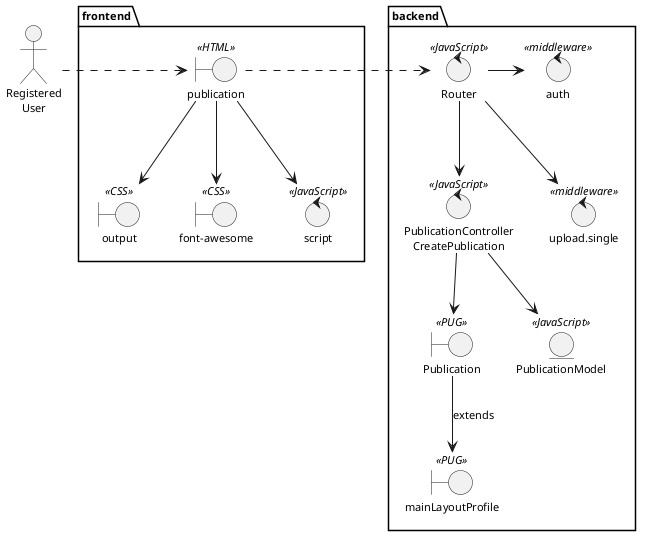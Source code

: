 @startuml
skinparam style strictuml
skinparam defaultTextAlignment center
skinparam defaultFontSize 11

actor "Registered\nUser" as UserReg

' This is a comment on a single line
package backend {
    boundary "Publication" as PublicationDetailView << PUG >>
    boundary "mainLayoutProfile" as mainLayoutProfileView << PUG >>
    control "PublicationController\nCreatePublication" as CreatePublicationController << JavaScript >>
    control Router << JavaScript >>
    control auth << middleware >>
    control "upload.single" as uploadSingle << middleware >>
    entity PublicationModel << JavaScript >>
}

package frontend {
    boundary "publication" as PublicationHtml << HTML >>
    boundary "output" as outputCss << CSS >>
    boundary "font-awesome" as fontCss << CSS >>
    control script << JavaScript >>
}

UserReg .r.> PublicationHtml
PublicationHtml -d-> outputCss
PublicationHtml -d-> fontCss
PublicationHtml -d-> script
PublicationHtml .r.> Router
Router -> auth
Router -d-> uploadSingle
Router -d-> CreatePublicationController
CreatePublicationController -d-> PublicationDetailView
CreatePublicationController -d-> PublicationModel
PublicationDetailView -d-> mainLayoutProfileView: extends

@enduml